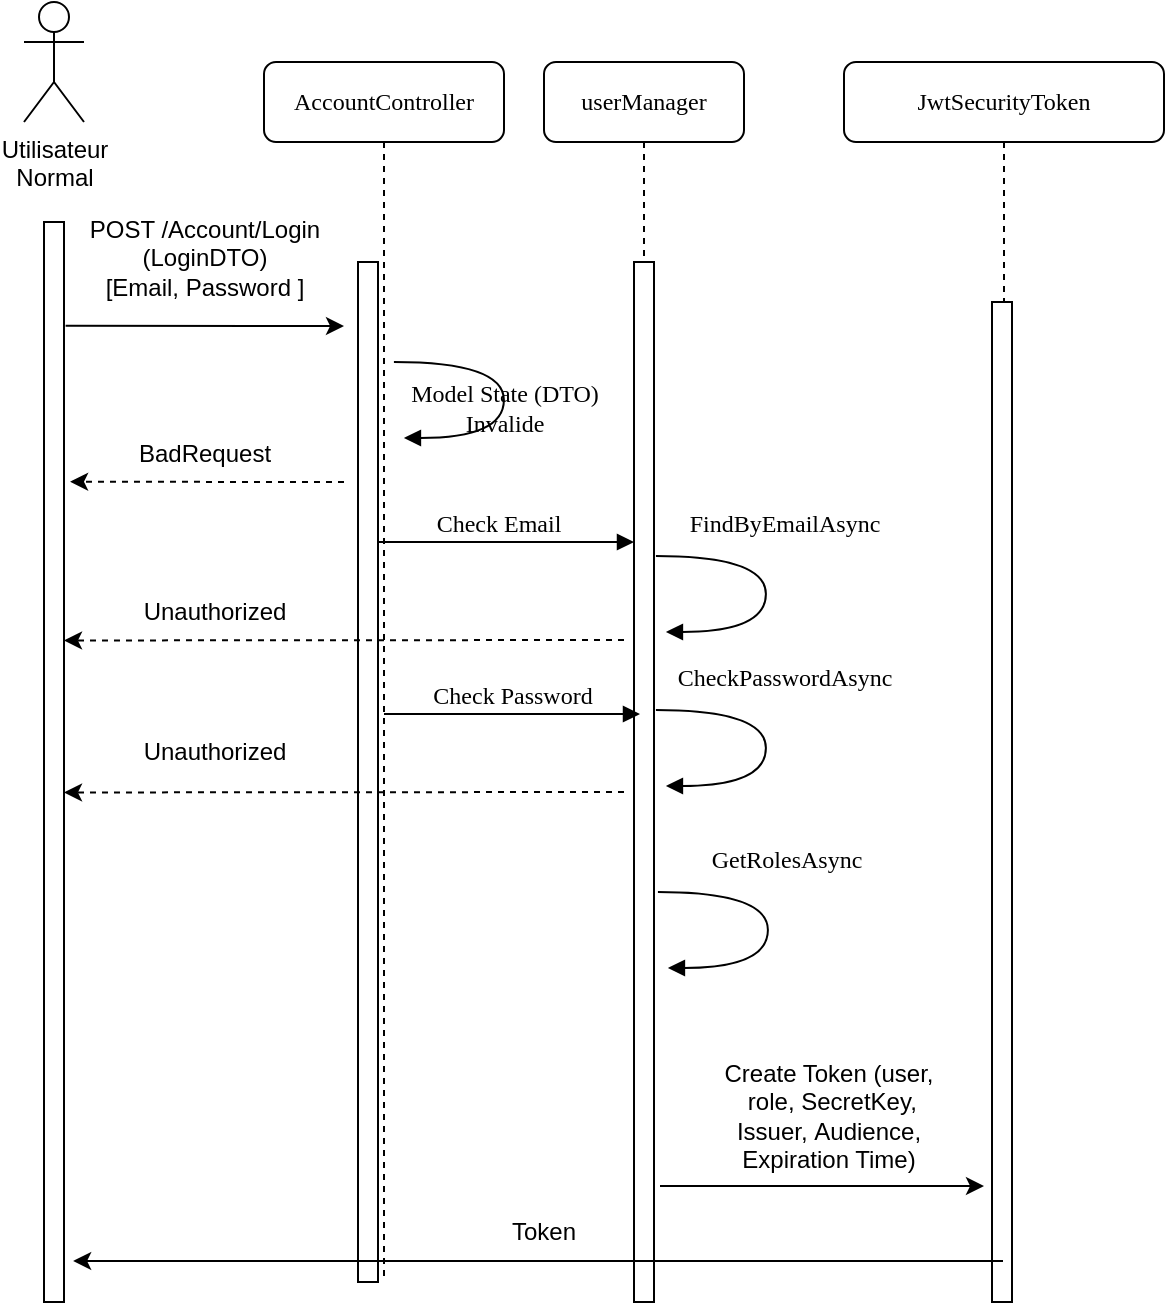 <mxfile version="25.0.3">
  <diagram name="Page-1" id="13e1069c-82ec-6db2-03f1-153e76fe0fe0">
    <mxGraphModel dx="1974" dy="924" grid="1" gridSize="10" guides="1" tooltips="1" connect="1" arrows="1" fold="1" page="1" pageScale="1" pageWidth="1100" pageHeight="850" background="none" math="0" shadow="0">
      <root>
        <mxCell id="0" />
        <mxCell id="1" parent="0" />
        <mxCell id="7baba1c4bc27f4b0-2" value="userManager" style="shape=umlLifeline;perimeter=lifelinePerimeter;whiteSpace=wrap;html=1;container=1;collapsible=0;recursiveResize=0;outlineConnect=0;rounded=1;shadow=0;comic=0;labelBackgroundColor=none;strokeWidth=1;fontFamily=Verdana;fontSize=12;align=center;" parent="1" vertex="1">
          <mxGeometry x="240" y="80" width="100" height="620" as="geometry" />
        </mxCell>
        <mxCell id="7baba1c4bc27f4b0-10" value="" style="html=1;points=[];perimeter=orthogonalPerimeter;rounded=0;shadow=0;comic=0;labelBackgroundColor=none;strokeWidth=1;fontFamily=Verdana;fontSize=12;align=center;" parent="7baba1c4bc27f4b0-2" vertex="1">
          <mxGeometry x="45" y="100" width="10" height="520" as="geometry" />
        </mxCell>
        <mxCell id="7baba1c4bc27f4b0-11" value="Check Email" style="html=1;verticalAlign=bottom;endArrow=block;entryX=0;entryY=0;labelBackgroundColor=none;fontFamily=Verdana;fontSize=12;edgeStyle=elbowEdgeStyle;elbow=horizontal;" parent="7baba1c4bc27f4b0-2" edge="1">
          <mxGeometry x="-0.004" relative="1" as="geometry">
            <mxPoint x="-90.0" y="240.0" as="sourcePoint" />
            <mxPoint x="45" y="240.0" as="targetPoint" />
            <mxPoint as="offset" />
          </mxGeometry>
        </mxCell>
        <mxCell id="7baba1c4bc27f4b0-3" value="JwtSecurityToken" style="shape=umlLifeline;perimeter=lifelinePerimeter;whiteSpace=wrap;html=1;container=1;collapsible=0;recursiveResize=0;outlineConnect=0;rounded=1;shadow=0;comic=0;labelBackgroundColor=none;strokeWidth=1;fontFamily=Verdana;fontSize=12;align=center;" parent="1" vertex="1">
          <mxGeometry x="390" y="80" width="160" height="620" as="geometry" />
        </mxCell>
        <mxCell id="7baba1c4bc27f4b0-13" value="" style="html=1;points=[];perimeter=orthogonalPerimeter;rounded=0;shadow=0;comic=0;labelBackgroundColor=none;strokeWidth=1;fontFamily=Verdana;fontSize=12;align=center;" parent="7baba1c4bc27f4b0-3" vertex="1">
          <mxGeometry x="74" y="120" width="10" height="500" as="geometry" />
        </mxCell>
        <mxCell id="rYLVnU9bu6jDrqOBG8kV-25" value="Create Token (user,&lt;div&gt;&amp;nbsp;role,&amp;nbsp;SecretKey,&lt;/div&gt;&lt;div&gt;&amp;nbsp;Issuer,&amp;nbsp;Audience,&amp;nbsp;&lt;/div&gt;&lt;div&gt;Expiration Time)&lt;/div&gt;" style="text;html=1;align=center;verticalAlign=middle;resizable=0;points=[];autosize=1;strokeColor=none;fillColor=none;" vertex="1" parent="7baba1c4bc27f4b0-3">
          <mxGeometry x="-73" y="492" width="130" height="70" as="geometry" />
        </mxCell>
        <mxCell id="7baba1c4bc27f4b0-8" value="AccountController" style="shape=umlLifeline;perimeter=lifelinePerimeter;whiteSpace=wrap;html=1;container=1;collapsible=0;recursiveResize=0;outlineConnect=0;rounded=1;shadow=0;comic=0;labelBackgroundColor=none;strokeWidth=1;fontFamily=Verdana;fontSize=12;align=center;" parent="1" vertex="1">
          <mxGeometry x="100" y="80" width="120" height="610" as="geometry" />
        </mxCell>
        <mxCell id="7baba1c4bc27f4b0-9" value="" style="html=1;points=[];perimeter=orthogonalPerimeter;rounded=0;shadow=0;comic=0;labelBackgroundColor=none;strokeWidth=1;fontFamily=Verdana;fontSize=12;align=center;" parent="7baba1c4bc27f4b0-8" vertex="1">
          <mxGeometry x="47" y="100" width="10" height="510" as="geometry" />
        </mxCell>
        <mxCell id="rYLVnU9bu6jDrqOBG8kV-12" value="Model State (DTO)&lt;div&gt;Invalide&lt;/div&gt;" style="html=1;verticalAlign=bottom;endArrow=block;labelBackgroundColor=none;fontFamily=Verdana;fontSize=12;elbow=vertical;edgeStyle=orthogonalEdgeStyle;curved=1;entryX=1;entryY=0.286;entryPerimeter=0;exitX=1.038;exitY=0.345;exitPerimeter=0;" edge="1" parent="7baba1c4bc27f4b0-8">
          <mxGeometry x="0.3" y="2" relative="1" as="geometry">
            <mxPoint x="64.96" y="150" as="sourcePoint" />
            <mxPoint x="69.96" y="188" as="targetPoint" />
            <Array as="points">
              <mxPoint x="119.96" y="150" />
              <mxPoint x="119.96" y="188" />
            </Array>
            <mxPoint as="offset" />
          </mxGeometry>
        </mxCell>
        <mxCell id="rYLVnU9bu6jDrqOBG8kV-15" value="" style="endArrow=classic;html=1;rounded=0;dashed=1;entryX=1.304;entryY=0.231;entryDx=0;entryDy=0;entryPerimeter=0;" edge="1" parent="7baba1c4bc27f4b0-8">
          <mxGeometry width="50" height="50" relative="1" as="geometry">
            <mxPoint x="180" y="289" as="sourcePoint" />
            <mxPoint x="-100.0" y="289.23" as="targetPoint" />
          </mxGeometry>
        </mxCell>
        <mxCell id="rYLVnU9bu6jDrqOBG8kV-1" value="Utilisateur&lt;div&gt;Normal&lt;/div&gt;" style="shape=umlActor;verticalLabelPosition=bottom;verticalAlign=top;html=1;outlineConnect=0;" vertex="1" parent="1">
          <mxGeometry x="-20" y="50" width="30" height="60" as="geometry" />
        </mxCell>
        <mxCell id="rYLVnU9bu6jDrqOBG8kV-2" value="" style="html=1;points=[];perimeter=orthogonalPerimeter;rounded=0;shadow=0;comic=0;labelBackgroundColor=none;strokeWidth=1;fontFamily=Verdana;fontSize=12;align=center;" vertex="1" parent="1">
          <mxGeometry x="-10" y="160" width="10" height="540" as="geometry" />
        </mxCell>
        <mxCell id="rYLVnU9bu6jDrqOBG8kV-3" value="" style="endArrow=classic;html=1;rounded=0;exitX=1.081;exitY=0.081;exitDx=0;exitDy=0;exitPerimeter=0;" edge="1" parent="1">
          <mxGeometry width="50" height="50" relative="1" as="geometry">
            <mxPoint x="0.81" y="211.88" as="sourcePoint" />
            <mxPoint x="140" y="212" as="targetPoint" />
          </mxGeometry>
        </mxCell>
        <mxCell id="rYLVnU9bu6jDrqOBG8kV-4" value="POST /Account/Login&lt;div&gt;(LoginDTO)&lt;/div&gt;&lt;div&gt;[&lt;span style=&quot;background-color: initial;&quot;&gt;Email, Password ]&lt;/span&gt;&lt;/div&gt;" style="text;html=1;align=center;verticalAlign=middle;resizable=0;points=[];autosize=1;strokeColor=none;fillColor=none;" vertex="1" parent="1">
          <mxGeometry y="148" width="140" height="60" as="geometry" />
        </mxCell>
        <mxCell id="rYLVnU9bu6jDrqOBG8kV-9" value="" style="endArrow=classic;html=1;rounded=0;dashed=1;entryX=1.304;entryY=0.231;entryDx=0;entryDy=0;entryPerimeter=0;" edge="1" parent="1">
          <mxGeometry width="50" height="50" relative="1" as="geometry">
            <mxPoint x="140" y="290" as="sourcePoint" />
            <mxPoint x="3.04" y="289.88" as="targetPoint" />
          </mxGeometry>
        </mxCell>
        <mxCell id="rYLVnU9bu6jDrqOBG8kV-13" value="BadRequest" style="text;html=1;align=center;verticalAlign=middle;resizable=0;points=[];autosize=1;strokeColor=none;fillColor=none;" vertex="1" parent="1">
          <mxGeometry x="25" y="261" width="90" height="30" as="geometry" />
        </mxCell>
        <mxCell id="rYLVnU9bu6jDrqOBG8kV-14" value="FindByEmailAsync" style="html=1;verticalAlign=bottom;endArrow=block;labelBackgroundColor=none;fontFamily=Verdana;fontSize=12;elbow=vertical;edgeStyle=orthogonalEdgeStyle;curved=1;entryX=1;entryY=0.286;entryPerimeter=0;exitX=1.038;exitY=0.345;exitPerimeter=0;" edge="1" parent="1">
          <mxGeometry x="-0.231" y="11" relative="1" as="geometry">
            <mxPoint x="295.96" y="327" as="sourcePoint" />
            <mxPoint x="300.96" y="365" as="targetPoint" />
            <Array as="points">
              <mxPoint x="350.96" y="327" />
              <mxPoint x="350.96" y="365" />
            </Array>
            <mxPoint x="-2" y="-7" as="offset" />
          </mxGeometry>
        </mxCell>
        <mxCell id="rYLVnU9bu6jDrqOBG8kV-16" value="Unauthorized" style="text;html=1;align=center;verticalAlign=middle;resizable=0;points=[];autosize=1;strokeColor=none;fillColor=none;" vertex="1" parent="1">
          <mxGeometry x="30" y="340" width="90" height="30" as="geometry" />
        </mxCell>
        <mxCell id="rYLVnU9bu6jDrqOBG8kV-18" value="CheckPasswordAsync" style="html=1;verticalAlign=bottom;endArrow=block;labelBackgroundColor=none;fontFamily=Verdana;fontSize=12;elbow=vertical;edgeStyle=orthogonalEdgeStyle;curved=1;entryX=1;entryY=0.286;entryPerimeter=0;exitX=1.038;exitY=0.345;exitPerimeter=0;" edge="1" parent="1">
          <mxGeometry x="-0.231" y="11" relative="1" as="geometry">
            <mxPoint x="295.96" y="404" as="sourcePoint" />
            <mxPoint x="300.96" y="442" as="targetPoint" />
            <Array as="points">
              <mxPoint x="350.96" y="404" />
              <mxPoint x="350.96" y="442" />
            </Array>
            <mxPoint x="-2" y="-7" as="offset" />
          </mxGeometry>
        </mxCell>
        <mxCell id="rYLVnU9bu6jDrqOBG8kV-19" value="Check Password" style="html=1;verticalAlign=bottom;endArrow=block;entryX=0;entryY=0;labelBackgroundColor=none;fontFamily=Verdana;fontSize=12;edgeStyle=elbowEdgeStyle;elbow=horizontal;" edge="1" parent="1">
          <mxGeometry x="-0.004" relative="1" as="geometry">
            <mxPoint x="160" y="406" as="sourcePoint" />
            <mxPoint x="288" y="406.0" as="targetPoint" />
            <mxPoint as="offset" />
          </mxGeometry>
        </mxCell>
        <mxCell id="rYLVnU9bu6jDrqOBG8kV-20" value="" style="endArrow=classic;html=1;rounded=0;dashed=1;entryX=1.304;entryY=0.231;entryDx=0;entryDy=0;entryPerimeter=0;" edge="1" parent="1">
          <mxGeometry width="50" height="50" relative="1" as="geometry">
            <mxPoint x="280" y="445" as="sourcePoint" />
            <mxPoint x="-2.842e-14" y="445.23" as="targetPoint" />
          </mxGeometry>
        </mxCell>
        <mxCell id="rYLVnU9bu6jDrqOBG8kV-21" value="Unauthorized" style="text;html=1;align=center;verticalAlign=middle;resizable=0;points=[];autosize=1;strokeColor=none;fillColor=none;" vertex="1" parent="1">
          <mxGeometry x="30" y="410" width="90" height="30" as="geometry" />
        </mxCell>
        <mxCell id="rYLVnU9bu6jDrqOBG8kV-23" value="GetRolesAsync" style="html=1;verticalAlign=bottom;endArrow=block;labelBackgroundColor=none;fontFamily=Verdana;fontSize=12;elbow=vertical;edgeStyle=orthogonalEdgeStyle;curved=1;entryX=1;entryY=0.286;entryPerimeter=0;exitX=1.038;exitY=0.345;exitPerimeter=0;" edge="1" parent="1">
          <mxGeometry x="-0.231" y="11" relative="1" as="geometry">
            <mxPoint x="296.96" y="495" as="sourcePoint" />
            <mxPoint x="301.96" y="533" as="targetPoint" />
            <Array as="points">
              <mxPoint x="351.96" y="495" />
              <mxPoint x="351.96" y="533" />
            </Array>
            <mxPoint x="-2" y="-7" as="offset" />
          </mxGeometry>
        </mxCell>
        <mxCell id="rYLVnU9bu6jDrqOBG8kV-24" value="" style="endArrow=classic;html=1;rounded=0;" edge="1" parent="1">
          <mxGeometry width="50" height="50" relative="1" as="geometry">
            <mxPoint x="298" y="642" as="sourcePoint" />
            <mxPoint x="460" y="642" as="targetPoint" />
          </mxGeometry>
        </mxCell>
        <mxCell id="rYLVnU9bu6jDrqOBG8kV-28" value="" style="endArrow=classic;html=1;rounded=0;entryX=1.457;entryY=0.962;entryDx=0;entryDy=0;entryPerimeter=0;" edge="1" parent="1" source="7baba1c4bc27f4b0-3" target="rYLVnU9bu6jDrqOBG8kV-2">
          <mxGeometry width="50" height="50" relative="1" as="geometry">
            <mxPoint x="210" y="540" as="sourcePoint" />
            <mxPoint x="260" y="490" as="targetPoint" />
          </mxGeometry>
        </mxCell>
        <mxCell id="rYLVnU9bu6jDrqOBG8kV-29" value="Token" style="text;html=1;align=center;verticalAlign=middle;whiteSpace=wrap;rounded=0;" vertex="1" parent="1">
          <mxGeometry x="210" y="650" width="60" height="30" as="geometry" />
        </mxCell>
      </root>
    </mxGraphModel>
  </diagram>
</mxfile>
